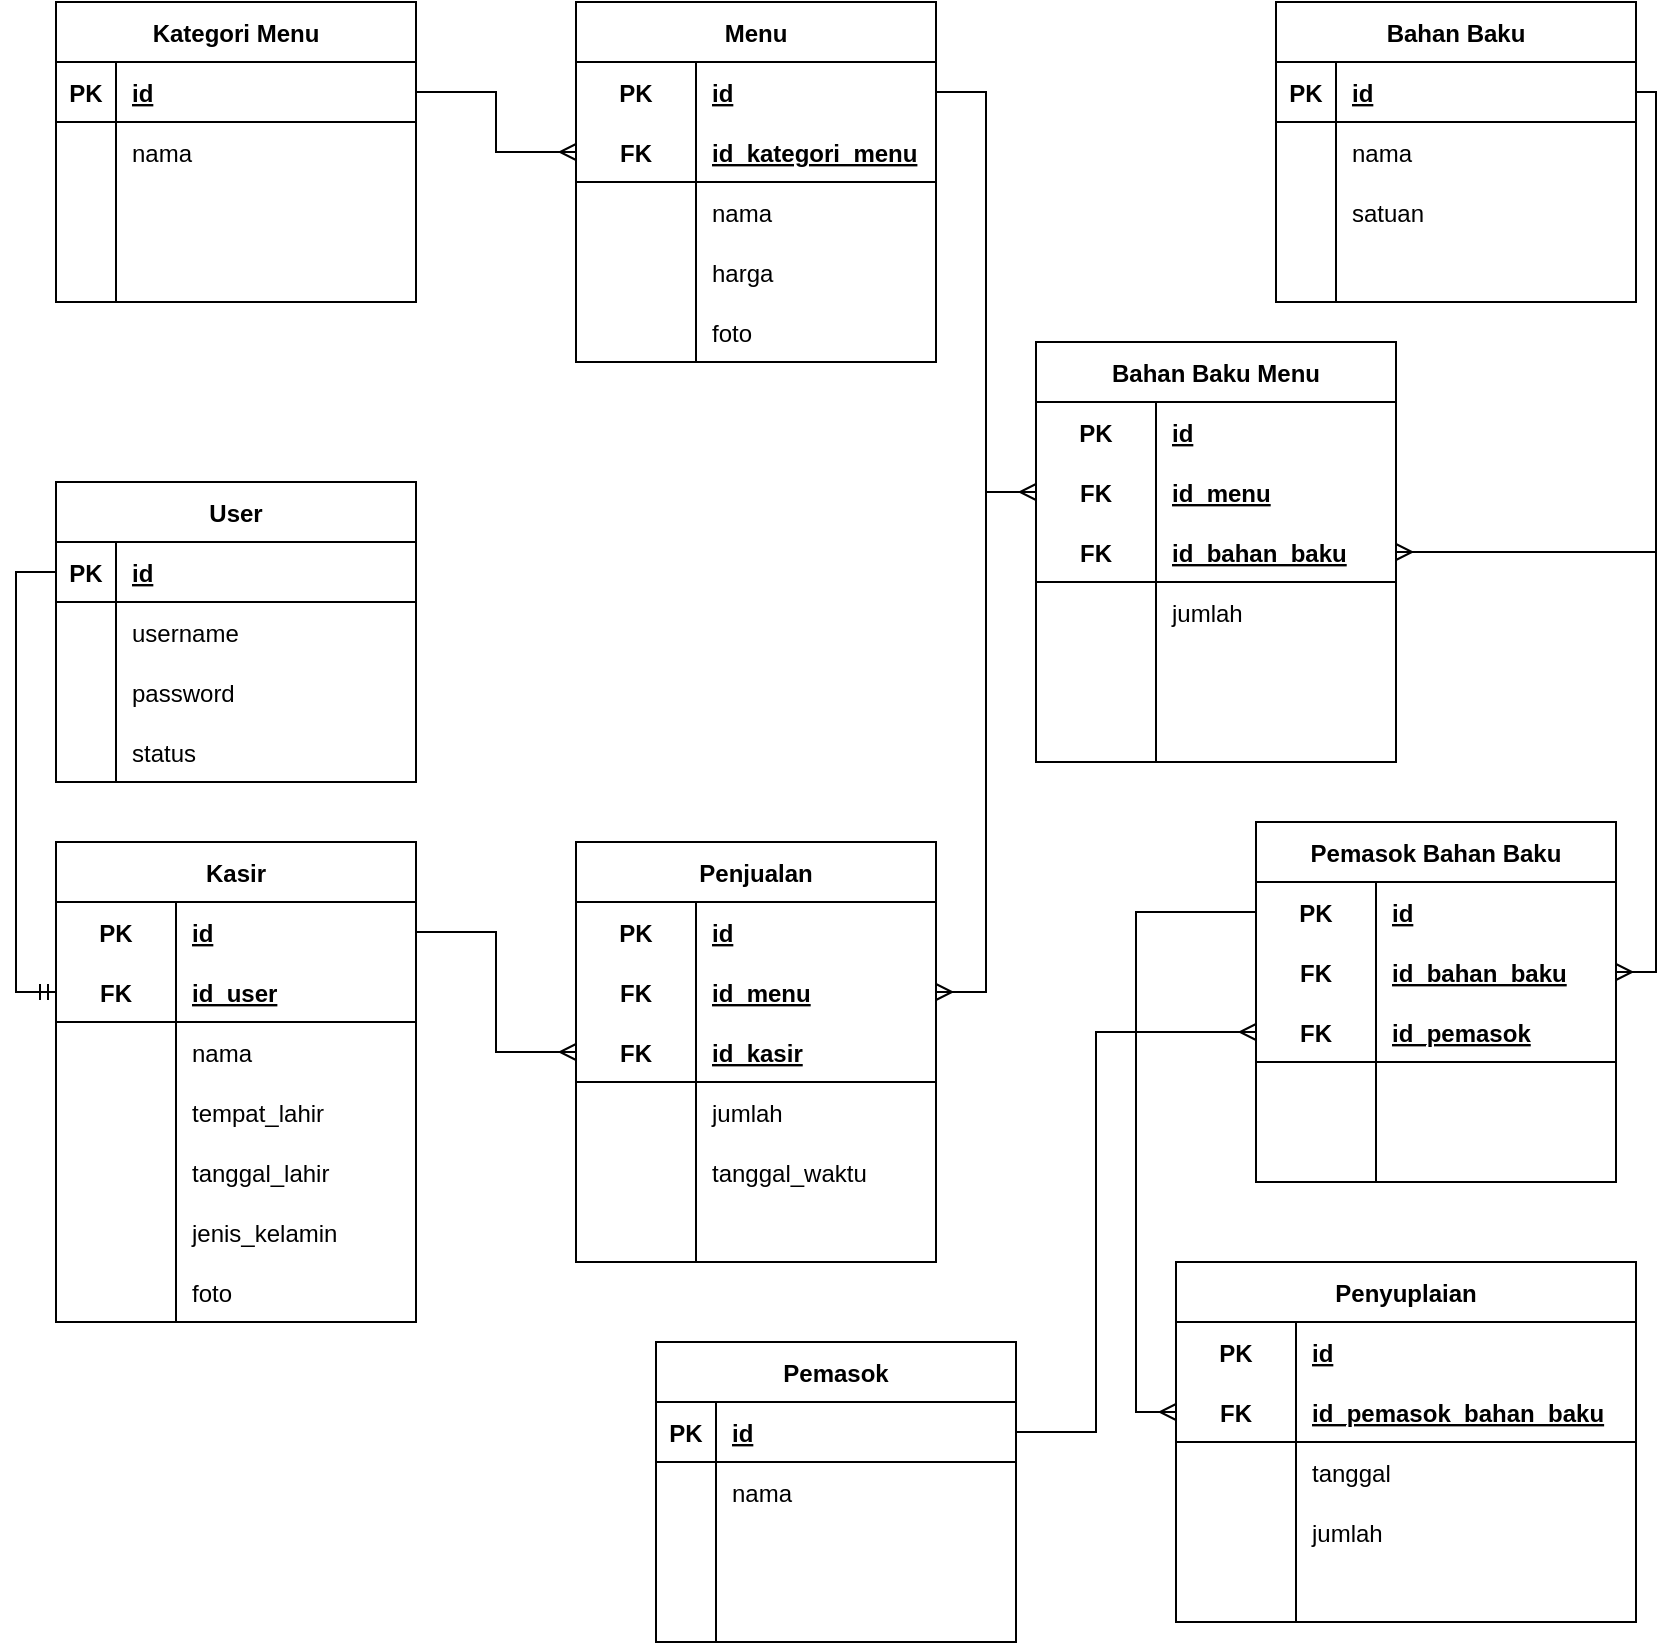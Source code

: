 <mxfile version="20.7.4" type="device"><diagram id="0q0fZneWT6Q4fQn7M2M3" name="Page-1"><mxGraphModel dx="1098" dy="868" grid="1" gridSize="10" guides="1" tooltips="1" connect="1" arrows="1" fold="1" page="1" pageScale="1" pageWidth="850" pageHeight="1100" math="0" shadow="0"><root><mxCell id="0"/><mxCell id="1" parent="0"/><mxCell id="_iYc54NsWWR5FqfAmDgz-1" value="User" style="shape=table;startSize=30;container=1;collapsible=1;childLayout=tableLayout;fixedRows=1;rowLines=0;fontStyle=1;align=center;resizeLast=1;" vertex="1" parent="1"><mxGeometry x="40" y="370" width="180" height="150" as="geometry"/></mxCell><mxCell id="_iYc54NsWWR5FqfAmDgz-2" value="" style="shape=tableRow;horizontal=0;startSize=0;swimlaneHead=0;swimlaneBody=0;fillColor=none;collapsible=0;dropTarget=0;points=[[0,0.5],[1,0.5]];portConstraint=eastwest;top=0;left=0;right=0;bottom=1;" vertex="1" parent="_iYc54NsWWR5FqfAmDgz-1"><mxGeometry y="30" width="180" height="30" as="geometry"/></mxCell><mxCell id="_iYc54NsWWR5FqfAmDgz-3" value="PK" style="shape=partialRectangle;connectable=0;fillColor=none;top=0;left=0;bottom=0;right=0;fontStyle=1;overflow=hidden;" vertex="1" parent="_iYc54NsWWR5FqfAmDgz-2"><mxGeometry width="30" height="30" as="geometry"><mxRectangle width="30" height="30" as="alternateBounds"/></mxGeometry></mxCell><mxCell id="_iYc54NsWWR5FqfAmDgz-4" value="id" style="shape=partialRectangle;connectable=0;fillColor=none;top=0;left=0;bottom=0;right=0;align=left;spacingLeft=6;fontStyle=5;overflow=hidden;" vertex="1" parent="_iYc54NsWWR5FqfAmDgz-2"><mxGeometry x="30" width="150" height="30" as="geometry"><mxRectangle width="150" height="30" as="alternateBounds"/></mxGeometry></mxCell><mxCell id="_iYc54NsWWR5FqfAmDgz-5" value="" style="shape=tableRow;horizontal=0;startSize=0;swimlaneHead=0;swimlaneBody=0;fillColor=none;collapsible=0;dropTarget=0;points=[[0,0.5],[1,0.5]];portConstraint=eastwest;top=0;left=0;right=0;bottom=0;" vertex="1" parent="_iYc54NsWWR5FqfAmDgz-1"><mxGeometry y="60" width="180" height="30" as="geometry"/></mxCell><mxCell id="_iYc54NsWWR5FqfAmDgz-6" value="" style="shape=partialRectangle;connectable=0;fillColor=none;top=0;left=0;bottom=0;right=0;editable=1;overflow=hidden;" vertex="1" parent="_iYc54NsWWR5FqfAmDgz-5"><mxGeometry width="30" height="30" as="geometry"><mxRectangle width="30" height="30" as="alternateBounds"/></mxGeometry></mxCell><mxCell id="_iYc54NsWWR5FqfAmDgz-7" value="username" style="shape=partialRectangle;connectable=0;fillColor=none;top=0;left=0;bottom=0;right=0;align=left;spacingLeft=6;overflow=hidden;" vertex="1" parent="_iYc54NsWWR5FqfAmDgz-5"><mxGeometry x="30" width="150" height="30" as="geometry"><mxRectangle width="150" height="30" as="alternateBounds"/></mxGeometry></mxCell><mxCell id="_iYc54NsWWR5FqfAmDgz-8" value="" style="shape=tableRow;horizontal=0;startSize=0;swimlaneHead=0;swimlaneBody=0;fillColor=none;collapsible=0;dropTarget=0;points=[[0,0.5],[1,0.5]];portConstraint=eastwest;top=0;left=0;right=0;bottom=0;" vertex="1" parent="_iYc54NsWWR5FqfAmDgz-1"><mxGeometry y="90" width="180" height="30" as="geometry"/></mxCell><mxCell id="_iYc54NsWWR5FqfAmDgz-9" value="" style="shape=partialRectangle;connectable=0;fillColor=none;top=0;left=0;bottom=0;right=0;editable=1;overflow=hidden;" vertex="1" parent="_iYc54NsWWR5FqfAmDgz-8"><mxGeometry width="30" height="30" as="geometry"><mxRectangle width="30" height="30" as="alternateBounds"/></mxGeometry></mxCell><mxCell id="_iYc54NsWWR5FqfAmDgz-10" value="password" style="shape=partialRectangle;connectable=0;fillColor=none;top=0;left=0;bottom=0;right=0;align=left;spacingLeft=6;overflow=hidden;" vertex="1" parent="_iYc54NsWWR5FqfAmDgz-8"><mxGeometry x="30" width="150" height="30" as="geometry"><mxRectangle width="150" height="30" as="alternateBounds"/></mxGeometry></mxCell><mxCell id="_iYc54NsWWR5FqfAmDgz-11" value="" style="shape=tableRow;horizontal=0;startSize=0;swimlaneHead=0;swimlaneBody=0;fillColor=none;collapsible=0;dropTarget=0;points=[[0,0.5],[1,0.5]];portConstraint=eastwest;top=0;left=0;right=0;bottom=0;" vertex="1" parent="_iYc54NsWWR5FqfAmDgz-1"><mxGeometry y="120" width="180" height="30" as="geometry"/></mxCell><mxCell id="_iYc54NsWWR5FqfAmDgz-12" value="" style="shape=partialRectangle;connectable=0;fillColor=none;top=0;left=0;bottom=0;right=0;editable=1;overflow=hidden;" vertex="1" parent="_iYc54NsWWR5FqfAmDgz-11"><mxGeometry width="30" height="30" as="geometry"><mxRectangle width="30" height="30" as="alternateBounds"/></mxGeometry></mxCell><mxCell id="_iYc54NsWWR5FqfAmDgz-13" value="status" style="shape=partialRectangle;connectable=0;fillColor=none;top=0;left=0;bottom=0;right=0;align=left;spacingLeft=6;overflow=hidden;" vertex="1" parent="_iYc54NsWWR5FqfAmDgz-11"><mxGeometry x="30" width="150" height="30" as="geometry"><mxRectangle width="150" height="30" as="alternateBounds"/></mxGeometry></mxCell><mxCell id="_iYc54NsWWR5FqfAmDgz-14" value="Kategori Menu" style="shape=table;startSize=30;container=1;collapsible=1;childLayout=tableLayout;fixedRows=1;rowLines=0;fontStyle=1;align=center;resizeLast=1;" vertex="1" parent="1"><mxGeometry x="40" y="130" width="180" height="150" as="geometry"/></mxCell><mxCell id="_iYc54NsWWR5FqfAmDgz-15" value="" style="shape=tableRow;horizontal=0;startSize=0;swimlaneHead=0;swimlaneBody=0;fillColor=none;collapsible=0;dropTarget=0;points=[[0,0.5],[1,0.5]];portConstraint=eastwest;top=0;left=0;right=0;bottom=1;" vertex="1" parent="_iYc54NsWWR5FqfAmDgz-14"><mxGeometry y="30" width="180" height="30" as="geometry"/></mxCell><mxCell id="_iYc54NsWWR5FqfAmDgz-16" value="PK" style="shape=partialRectangle;connectable=0;fillColor=none;top=0;left=0;bottom=0;right=0;fontStyle=1;overflow=hidden;" vertex="1" parent="_iYc54NsWWR5FqfAmDgz-15"><mxGeometry width="30" height="30" as="geometry"><mxRectangle width="30" height="30" as="alternateBounds"/></mxGeometry></mxCell><mxCell id="_iYc54NsWWR5FqfAmDgz-17" value="id" style="shape=partialRectangle;connectable=0;fillColor=none;top=0;left=0;bottom=0;right=0;align=left;spacingLeft=6;fontStyle=5;overflow=hidden;" vertex="1" parent="_iYc54NsWWR5FqfAmDgz-15"><mxGeometry x="30" width="150" height="30" as="geometry"><mxRectangle width="150" height="30" as="alternateBounds"/></mxGeometry></mxCell><mxCell id="_iYc54NsWWR5FqfAmDgz-18" value="" style="shape=tableRow;horizontal=0;startSize=0;swimlaneHead=0;swimlaneBody=0;fillColor=none;collapsible=0;dropTarget=0;points=[[0,0.5],[1,0.5]];portConstraint=eastwest;top=0;left=0;right=0;bottom=0;" vertex="1" parent="_iYc54NsWWR5FqfAmDgz-14"><mxGeometry y="60" width="180" height="30" as="geometry"/></mxCell><mxCell id="_iYc54NsWWR5FqfAmDgz-19" value="" style="shape=partialRectangle;connectable=0;fillColor=none;top=0;left=0;bottom=0;right=0;editable=1;overflow=hidden;" vertex="1" parent="_iYc54NsWWR5FqfAmDgz-18"><mxGeometry width="30" height="30" as="geometry"><mxRectangle width="30" height="30" as="alternateBounds"/></mxGeometry></mxCell><mxCell id="_iYc54NsWWR5FqfAmDgz-20" value="nama" style="shape=partialRectangle;connectable=0;fillColor=none;top=0;left=0;bottom=0;right=0;align=left;spacingLeft=6;overflow=hidden;" vertex="1" parent="_iYc54NsWWR5FqfAmDgz-18"><mxGeometry x="30" width="150" height="30" as="geometry"><mxRectangle width="150" height="30" as="alternateBounds"/></mxGeometry></mxCell><mxCell id="_iYc54NsWWR5FqfAmDgz-21" value="" style="shape=tableRow;horizontal=0;startSize=0;swimlaneHead=0;swimlaneBody=0;fillColor=none;collapsible=0;dropTarget=0;points=[[0,0.5],[1,0.5]];portConstraint=eastwest;top=0;left=0;right=0;bottom=0;" vertex="1" parent="_iYc54NsWWR5FqfAmDgz-14"><mxGeometry y="90" width="180" height="30" as="geometry"/></mxCell><mxCell id="_iYc54NsWWR5FqfAmDgz-22" value="" style="shape=partialRectangle;connectable=0;fillColor=none;top=0;left=0;bottom=0;right=0;editable=1;overflow=hidden;" vertex="1" parent="_iYc54NsWWR5FqfAmDgz-21"><mxGeometry width="30" height="30" as="geometry"><mxRectangle width="30" height="30" as="alternateBounds"/></mxGeometry></mxCell><mxCell id="_iYc54NsWWR5FqfAmDgz-23" value="" style="shape=partialRectangle;connectable=0;fillColor=none;top=0;left=0;bottom=0;right=0;align=left;spacingLeft=6;overflow=hidden;" vertex="1" parent="_iYc54NsWWR5FqfAmDgz-21"><mxGeometry x="30" width="150" height="30" as="geometry"><mxRectangle width="150" height="30" as="alternateBounds"/></mxGeometry></mxCell><mxCell id="_iYc54NsWWR5FqfAmDgz-24" value="" style="shape=tableRow;horizontal=0;startSize=0;swimlaneHead=0;swimlaneBody=0;fillColor=none;collapsible=0;dropTarget=0;points=[[0,0.5],[1,0.5]];portConstraint=eastwest;top=0;left=0;right=0;bottom=0;" vertex="1" parent="_iYc54NsWWR5FqfAmDgz-14"><mxGeometry y="120" width="180" height="30" as="geometry"/></mxCell><mxCell id="_iYc54NsWWR5FqfAmDgz-25" value="" style="shape=partialRectangle;connectable=0;fillColor=none;top=0;left=0;bottom=0;right=0;editable=1;overflow=hidden;" vertex="1" parent="_iYc54NsWWR5FqfAmDgz-24"><mxGeometry width="30" height="30" as="geometry"><mxRectangle width="30" height="30" as="alternateBounds"/></mxGeometry></mxCell><mxCell id="_iYc54NsWWR5FqfAmDgz-26" value="" style="shape=partialRectangle;connectable=0;fillColor=none;top=0;left=0;bottom=0;right=0;align=left;spacingLeft=6;overflow=hidden;" vertex="1" parent="_iYc54NsWWR5FqfAmDgz-24"><mxGeometry x="30" width="150" height="30" as="geometry"><mxRectangle width="150" height="30" as="alternateBounds"/></mxGeometry></mxCell><mxCell id="_iYc54NsWWR5FqfAmDgz-27" value="Menu" style="shape=table;startSize=30;container=1;collapsible=1;childLayout=tableLayout;fixedRows=1;rowLines=0;fontStyle=1;align=center;resizeLast=1;" vertex="1" parent="1"><mxGeometry x="300" y="130" width="180" height="180" as="geometry"/></mxCell><mxCell id="_iYc54NsWWR5FqfAmDgz-28" value="" style="shape=tableRow;horizontal=0;startSize=0;swimlaneHead=0;swimlaneBody=0;fillColor=none;collapsible=0;dropTarget=0;points=[[0,0.5],[1,0.5]];portConstraint=eastwest;top=0;left=0;right=0;bottom=0;" vertex="1" parent="_iYc54NsWWR5FqfAmDgz-27"><mxGeometry y="30" width="180" height="30" as="geometry"/></mxCell><mxCell id="_iYc54NsWWR5FqfAmDgz-29" value="PK" style="shape=partialRectangle;connectable=0;fillColor=none;top=0;left=0;bottom=0;right=0;fontStyle=1;overflow=hidden;" vertex="1" parent="_iYc54NsWWR5FqfAmDgz-28"><mxGeometry width="60" height="30" as="geometry"><mxRectangle width="60" height="30" as="alternateBounds"/></mxGeometry></mxCell><mxCell id="_iYc54NsWWR5FqfAmDgz-30" value="id" style="shape=partialRectangle;connectable=0;fillColor=none;top=0;left=0;bottom=0;right=0;align=left;spacingLeft=6;fontStyle=5;overflow=hidden;" vertex="1" parent="_iYc54NsWWR5FqfAmDgz-28"><mxGeometry x="60" width="120" height="30" as="geometry"><mxRectangle width="120" height="30" as="alternateBounds"/></mxGeometry></mxCell><mxCell id="_iYc54NsWWR5FqfAmDgz-31" value="" style="shape=tableRow;horizontal=0;startSize=0;swimlaneHead=0;swimlaneBody=0;fillColor=none;collapsible=0;dropTarget=0;points=[[0,0.5],[1,0.5]];portConstraint=eastwest;top=0;left=0;right=0;bottom=1;" vertex="1" parent="_iYc54NsWWR5FqfAmDgz-27"><mxGeometry y="60" width="180" height="30" as="geometry"/></mxCell><mxCell id="_iYc54NsWWR5FqfAmDgz-32" value="FK" style="shape=partialRectangle;connectable=0;fillColor=none;top=0;left=0;bottom=0;right=0;fontStyle=1;overflow=hidden;" vertex="1" parent="_iYc54NsWWR5FqfAmDgz-31"><mxGeometry width="60" height="30" as="geometry"><mxRectangle width="60" height="30" as="alternateBounds"/></mxGeometry></mxCell><mxCell id="_iYc54NsWWR5FqfAmDgz-33" value="id_kategori_menu" style="shape=partialRectangle;connectable=0;fillColor=none;top=0;left=0;bottom=0;right=0;align=left;spacingLeft=6;fontStyle=5;overflow=hidden;" vertex="1" parent="_iYc54NsWWR5FqfAmDgz-31"><mxGeometry x="60" width="120" height="30" as="geometry"><mxRectangle width="120" height="30" as="alternateBounds"/></mxGeometry></mxCell><mxCell id="_iYc54NsWWR5FqfAmDgz-34" value="" style="shape=tableRow;horizontal=0;startSize=0;swimlaneHead=0;swimlaneBody=0;fillColor=none;collapsible=0;dropTarget=0;points=[[0,0.5],[1,0.5]];portConstraint=eastwest;top=0;left=0;right=0;bottom=0;" vertex="1" parent="_iYc54NsWWR5FqfAmDgz-27"><mxGeometry y="90" width="180" height="30" as="geometry"/></mxCell><mxCell id="_iYc54NsWWR5FqfAmDgz-35" value="" style="shape=partialRectangle;connectable=0;fillColor=none;top=0;left=0;bottom=0;right=0;editable=1;overflow=hidden;" vertex="1" parent="_iYc54NsWWR5FqfAmDgz-34"><mxGeometry width="60" height="30" as="geometry"><mxRectangle width="60" height="30" as="alternateBounds"/></mxGeometry></mxCell><mxCell id="_iYc54NsWWR5FqfAmDgz-36" value="nama" style="shape=partialRectangle;connectable=0;fillColor=none;top=0;left=0;bottom=0;right=0;align=left;spacingLeft=6;overflow=hidden;" vertex="1" parent="_iYc54NsWWR5FqfAmDgz-34"><mxGeometry x="60" width="120" height="30" as="geometry"><mxRectangle width="120" height="30" as="alternateBounds"/></mxGeometry></mxCell><mxCell id="_iYc54NsWWR5FqfAmDgz-78" value="" style="shape=tableRow;horizontal=0;startSize=0;swimlaneHead=0;swimlaneBody=0;fillColor=none;collapsible=0;dropTarget=0;points=[[0,0.5],[1,0.5]];portConstraint=eastwest;top=0;left=0;right=0;bottom=0;" vertex="1" parent="_iYc54NsWWR5FqfAmDgz-27"><mxGeometry y="120" width="180" height="30" as="geometry"/></mxCell><mxCell id="_iYc54NsWWR5FqfAmDgz-79" value="" style="shape=partialRectangle;connectable=0;fillColor=none;top=0;left=0;bottom=0;right=0;editable=1;overflow=hidden;" vertex="1" parent="_iYc54NsWWR5FqfAmDgz-78"><mxGeometry width="60" height="30" as="geometry"><mxRectangle width="60" height="30" as="alternateBounds"/></mxGeometry></mxCell><mxCell id="_iYc54NsWWR5FqfAmDgz-80" value="harga" style="shape=partialRectangle;connectable=0;fillColor=none;top=0;left=0;bottom=0;right=0;align=left;spacingLeft=6;overflow=hidden;" vertex="1" parent="_iYc54NsWWR5FqfAmDgz-78"><mxGeometry x="60" width="120" height="30" as="geometry"><mxRectangle width="120" height="30" as="alternateBounds"/></mxGeometry></mxCell><mxCell id="_iYc54NsWWR5FqfAmDgz-37" value="" style="shape=tableRow;horizontal=0;startSize=0;swimlaneHead=0;swimlaneBody=0;fillColor=none;collapsible=0;dropTarget=0;points=[[0,0.5],[1,0.5]];portConstraint=eastwest;top=0;left=0;right=0;bottom=0;" vertex="1" parent="_iYc54NsWWR5FqfAmDgz-27"><mxGeometry y="150" width="180" height="30" as="geometry"/></mxCell><mxCell id="_iYc54NsWWR5FqfAmDgz-38" value="" style="shape=partialRectangle;connectable=0;fillColor=none;top=0;left=0;bottom=0;right=0;editable=1;overflow=hidden;" vertex="1" parent="_iYc54NsWWR5FqfAmDgz-37"><mxGeometry width="60" height="30" as="geometry"><mxRectangle width="60" height="30" as="alternateBounds"/></mxGeometry></mxCell><mxCell id="_iYc54NsWWR5FqfAmDgz-39" value="foto" style="shape=partialRectangle;connectable=0;fillColor=none;top=0;left=0;bottom=0;right=0;align=left;spacingLeft=6;overflow=hidden;" vertex="1" parent="_iYc54NsWWR5FqfAmDgz-37"><mxGeometry x="60" width="120" height="30" as="geometry"><mxRectangle width="120" height="30" as="alternateBounds"/></mxGeometry></mxCell><mxCell id="_iYc54NsWWR5FqfAmDgz-40" value="Kasir" style="shape=table;startSize=30;container=1;collapsible=1;childLayout=tableLayout;fixedRows=1;rowLines=0;fontStyle=1;align=center;resizeLast=1;" vertex="1" parent="1"><mxGeometry x="40" y="550" width="180" height="240" as="geometry"/></mxCell><mxCell id="_iYc54NsWWR5FqfAmDgz-41" value="" style="shape=tableRow;horizontal=0;startSize=0;swimlaneHead=0;swimlaneBody=0;fillColor=none;collapsible=0;dropTarget=0;points=[[0,0.5],[1,0.5]];portConstraint=eastwest;top=0;left=0;right=0;bottom=0;" vertex="1" parent="_iYc54NsWWR5FqfAmDgz-40"><mxGeometry y="30" width="180" height="30" as="geometry"/></mxCell><mxCell id="_iYc54NsWWR5FqfAmDgz-42" value="PK" style="shape=partialRectangle;connectable=0;fillColor=none;top=0;left=0;bottom=0;right=0;fontStyle=1;overflow=hidden;" vertex="1" parent="_iYc54NsWWR5FqfAmDgz-41"><mxGeometry width="60" height="30" as="geometry"><mxRectangle width="60" height="30" as="alternateBounds"/></mxGeometry></mxCell><mxCell id="_iYc54NsWWR5FqfAmDgz-43" value="id" style="shape=partialRectangle;connectable=0;fillColor=none;top=0;left=0;bottom=0;right=0;align=left;spacingLeft=6;fontStyle=5;overflow=hidden;" vertex="1" parent="_iYc54NsWWR5FqfAmDgz-41"><mxGeometry x="60" width="120" height="30" as="geometry"><mxRectangle width="120" height="30" as="alternateBounds"/></mxGeometry></mxCell><mxCell id="_iYc54NsWWR5FqfAmDgz-44" value="" style="shape=tableRow;horizontal=0;startSize=0;swimlaneHead=0;swimlaneBody=0;fillColor=none;collapsible=0;dropTarget=0;points=[[0,0.5],[1,0.5]];portConstraint=eastwest;top=0;left=0;right=0;bottom=1;" vertex="1" parent="_iYc54NsWWR5FqfAmDgz-40"><mxGeometry y="60" width="180" height="30" as="geometry"/></mxCell><mxCell id="_iYc54NsWWR5FqfAmDgz-45" value="FK" style="shape=partialRectangle;connectable=0;fillColor=none;top=0;left=0;bottom=0;right=0;fontStyle=1;overflow=hidden;" vertex="1" parent="_iYc54NsWWR5FqfAmDgz-44"><mxGeometry width="60" height="30" as="geometry"><mxRectangle width="60" height="30" as="alternateBounds"/></mxGeometry></mxCell><mxCell id="_iYc54NsWWR5FqfAmDgz-46" value="id_user" style="shape=partialRectangle;connectable=0;fillColor=none;top=0;left=0;bottom=0;right=0;align=left;spacingLeft=6;fontStyle=5;overflow=hidden;" vertex="1" parent="_iYc54NsWWR5FqfAmDgz-44"><mxGeometry x="60" width="120" height="30" as="geometry"><mxRectangle width="120" height="30" as="alternateBounds"/></mxGeometry></mxCell><mxCell id="_iYc54NsWWR5FqfAmDgz-47" value="" style="shape=tableRow;horizontal=0;startSize=0;swimlaneHead=0;swimlaneBody=0;fillColor=none;collapsible=0;dropTarget=0;points=[[0,0.5],[1,0.5]];portConstraint=eastwest;top=0;left=0;right=0;bottom=0;" vertex="1" parent="_iYc54NsWWR5FqfAmDgz-40"><mxGeometry y="90" width="180" height="30" as="geometry"/></mxCell><mxCell id="_iYc54NsWWR5FqfAmDgz-48" value="" style="shape=partialRectangle;connectable=0;fillColor=none;top=0;left=0;bottom=0;right=0;editable=1;overflow=hidden;" vertex="1" parent="_iYc54NsWWR5FqfAmDgz-47"><mxGeometry width="60" height="30" as="geometry"><mxRectangle width="60" height="30" as="alternateBounds"/></mxGeometry></mxCell><mxCell id="_iYc54NsWWR5FqfAmDgz-49" value="nama" style="shape=partialRectangle;connectable=0;fillColor=none;top=0;left=0;bottom=0;right=0;align=left;spacingLeft=6;overflow=hidden;" vertex="1" parent="_iYc54NsWWR5FqfAmDgz-47"><mxGeometry x="60" width="120" height="30" as="geometry"><mxRectangle width="120" height="30" as="alternateBounds"/></mxGeometry></mxCell><mxCell id="_iYc54NsWWR5FqfAmDgz-50" value="" style="shape=tableRow;horizontal=0;startSize=0;swimlaneHead=0;swimlaneBody=0;fillColor=none;collapsible=0;dropTarget=0;points=[[0,0.5],[1,0.5]];portConstraint=eastwest;top=0;left=0;right=0;bottom=0;" vertex="1" parent="_iYc54NsWWR5FqfAmDgz-40"><mxGeometry y="120" width="180" height="30" as="geometry"/></mxCell><mxCell id="_iYc54NsWWR5FqfAmDgz-51" value="" style="shape=partialRectangle;connectable=0;fillColor=none;top=0;left=0;bottom=0;right=0;editable=1;overflow=hidden;" vertex="1" parent="_iYc54NsWWR5FqfAmDgz-50"><mxGeometry width="60" height="30" as="geometry"><mxRectangle width="60" height="30" as="alternateBounds"/></mxGeometry></mxCell><mxCell id="_iYc54NsWWR5FqfAmDgz-52" value="tempat_lahir" style="shape=partialRectangle;connectable=0;fillColor=none;top=0;left=0;bottom=0;right=0;align=left;spacingLeft=6;overflow=hidden;" vertex="1" parent="_iYc54NsWWR5FqfAmDgz-50"><mxGeometry x="60" width="120" height="30" as="geometry"><mxRectangle width="120" height="30" as="alternateBounds"/></mxGeometry></mxCell><mxCell id="_iYc54NsWWR5FqfAmDgz-53" value="" style="shape=tableRow;horizontal=0;startSize=0;swimlaneHead=0;swimlaneBody=0;fillColor=none;collapsible=0;dropTarget=0;points=[[0,0.5],[1,0.5]];portConstraint=eastwest;top=0;left=0;right=0;bottom=0;" vertex="1" parent="_iYc54NsWWR5FqfAmDgz-40"><mxGeometry y="150" width="180" height="30" as="geometry"/></mxCell><mxCell id="_iYc54NsWWR5FqfAmDgz-54" value="" style="shape=partialRectangle;connectable=0;fillColor=none;top=0;left=0;bottom=0;right=0;editable=1;overflow=hidden;" vertex="1" parent="_iYc54NsWWR5FqfAmDgz-53"><mxGeometry width="60" height="30" as="geometry"><mxRectangle width="60" height="30" as="alternateBounds"/></mxGeometry></mxCell><mxCell id="_iYc54NsWWR5FqfAmDgz-55" value="tanggal_lahir" style="shape=partialRectangle;connectable=0;fillColor=none;top=0;left=0;bottom=0;right=0;align=left;spacingLeft=6;overflow=hidden;" vertex="1" parent="_iYc54NsWWR5FqfAmDgz-53"><mxGeometry x="60" width="120" height="30" as="geometry"><mxRectangle width="120" height="30" as="alternateBounds"/></mxGeometry></mxCell><mxCell id="_iYc54NsWWR5FqfAmDgz-56" value="" style="shape=tableRow;horizontal=0;startSize=0;swimlaneHead=0;swimlaneBody=0;fillColor=none;collapsible=0;dropTarget=0;points=[[0,0.5],[1,0.5]];portConstraint=eastwest;top=0;left=0;right=0;bottom=0;" vertex="1" parent="_iYc54NsWWR5FqfAmDgz-40"><mxGeometry y="180" width="180" height="30" as="geometry"/></mxCell><mxCell id="_iYc54NsWWR5FqfAmDgz-57" value="" style="shape=partialRectangle;connectable=0;fillColor=none;top=0;left=0;bottom=0;right=0;editable=1;overflow=hidden;" vertex="1" parent="_iYc54NsWWR5FqfAmDgz-56"><mxGeometry width="60" height="30" as="geometry"><mxRectangle width="60" height="30" as="alternateBounds"/></mxGeometry></mxCell><mxCell id="_iYc54NsWWR5FqfAmDgz-58" value="jenis_kelamin" style="shape=partialRectangle;connectable=0;fillColor=none;top=0;left=0;bottom=0;right=0;align=left;spacingLeft=6;overflow=hidden;" vertex="1" parent="_iYc54NsWWR5FqfAmDgz-56"><mxGeometry x="60" width="120" height="30" as="geometry"><mxRectangle width="120" height="30" as="alternateBounds"/></mxGeometry></mxCell><mxCell id="_iYc54NsWWR5FqfAmDgz-59" value="" style="shape=tableRow;horizontal=0;startSize=0;swimlaneHead=0;swimlaneBody=0;fillColor=none;collapsible=0;dropTarget=0;points=[[0,0.5],[1,0.5]];portConstraint=eastwest;top=0;left=0;right=0;bottom=0;" vertex="1" parent="_iYc54NsWWR5FqfAmDgz-40"><mxGeometry y="210" width="180" height="30" as="geometry"/></mxCell><mxCell id="_iYc54NsWWR5FqfAmDgz-60" value="" style="shape=partialRectangle;connectable=0;fillColor=none;top=0;left=0;bottom=0;right=0;editable=1;overflow=hidden;" vertex="1" parent="_iYc54NsWWR5FqfAmDgz-59"><mxGeometry width="60" height="30" as="geometry"><mxRectangle width="60" height="30" as="alternateBounds"/></mxGeometry></mxCell><mxCell id="_iYc54NsWWR5FqfAmDgz-61" value="foto" style="shape=partialRectangle;connectable=0;fillColor=none;top=0;left=0;bottom=0;right=0;align=left;spacingLeft=6;overflow=hidden;" vertex="1" parent="_iYc54NsWWR5FqfAmDgz-59"><mxGeometry x="60" width="120" height="30" as="geometry"><mxRectangle width="120" height="30" as="alternateBounds"/></mxGeometry></mxCell><mxCell id="_iYc54NsWWR5FqfAmDgz-81" value="Penjualan" style="shape=table;startSize=30;container=1;collapsible=1;childLayout=tableLayout;fixedRows=1;rowLines=0;fontStyle=1;align=center;resizeLast=1;" vertex="1" parent="1"><mxGeometry x="300" y="550" width="180" height="210" as="geometry"/></mxCell><mxCell id="_iYc54NsWWR5FqfAmDgz-82" value="" style="shape=tableRow;horizontal=0;startSize=0;swimlaneHead=0;swimlaneBody=0;fillColor=none;collapsible=0;dropTarget=0;points=[[0,0.5],[1,0.5]];portConstraint=eastwest;top=0;left=0;right=0;bottom=0;" vertex="1" parent="_iYc54NsWWR5FqfAmDgz-81"><mxGeometry y="30" width="180" height="30" as="geometry"/></mxCell><mxCell id="_iYc54NsWWR5FqfAmDgz-83" value="PK" style="shape=partialRectangle;connectable=0;fillColor=none;top=0;left=0;bottom=0;right=0;fontStyle=1;overflow=hidden;" vertex="1" parent="_iYc54NsWWR5FqfAmDgz-82"><mxGeometry width="60" height="30" as="geometry"><mxRectangle width="60" height="30" as="alternateBounds"/></mxGeometry></mxCell><mxCell id="_iYc54NsWWR5FqfAmDgz-84" value="id" style="shape=partialRectangle;connectable=0;fillColor=none;top=0;left=0;bottom=0;right=0;align=left;spacingLeft=6;fontStyle=5;overflow=hidden;" vertex="1" parent="_iYc54NsWWR5FqfAmDgz-82"><mxGeometry x="60" width="120" height="30" as="geometry"><mxRectangle width="120" height="30" as="alternateBounds"/></mxGeometry></mxCell><mxCell id="_iYc54NsWWR5FqfAmDgz-239" value="" style="shape=tableRow;horizontal=0;startSize=0;swimlaneHead=0;swimlaneBody=0;fillColor=none;collapsible=0;dropTarget=0;points=[[0,0.5],[1,0.5]];portConstraint=eastwest;top=0;left=0;right=0;bottom=0;" vertex="1" parent="_iYc54NsWWR5FqfAmDgz-81"><mxGeometry y="60" width="180" height="30" as="geometry"/></mxCell><mxCell id="_iYc54NsWWR5FqfAmDgz-240" value="FK" style="shape=partialRectangle;connectable=0;fillColor=none;top=0;left=0;bottom=0;right=0;fontStyle=1;overflow=hidden;" vertex="1" parent="_iYc54NsWWR5FqfAmDgz-239"><mxGeometry width="60" height="30" as="geometry"><mxRectangle width="60" height="30" as="alternateBounds"/></mxGeometry></mxCell><mxCell id="_iYc54NsWWR5FqfAmDgz-241" value="id_menu" style="shape=partialRectangle;connectable=0;fillColor=none;top=0;left=0;bottom=0;right=0;align=left;spacingLeft=6;fontStyle=5;overflow=hidden;" vertex="1" parent="_iYc54NsWWR5FqfAmDgz-239"><mxGeometry x="60" width="120" height="30" as="geometry"><mxRectangle width="120" height="30" as="alternateBounds"/></mxGeometry></mxCell><mxCell id="_iYc54NsWWR5FqfAmDgz-85" value="" style="shape=tableRow;horizontal=0;startSize=0;swimlaneHead=0;swimlaneBody=0;fillColor=none;collapsible=0;dropTarget=0;points=[[0,0.5],[1,0.5]];portConstraint=eastwest;top=0;left=0;right=0;bottom=1;" vertex="1" parent="_iYc54NsWWR5FqfAmDgz-81"><mxGeometry y="90" width="180" height="30" as="geometry"/></mxCell><mxCell id="_iYc54NsWWR5FqfAmDgz-86" value="FK" style="shape=partialRectangle;connectable=0;fillColor=none;top=0;left=0;bottom=0;right=0;fontStyle=1;overflow=hidden;" vertex="1" parent="_iYc54NsWWR5FqfAmDgz-85"><mxGeometry width="60" height="30" as="geometry"><mxRectangle width="60" height="30" as="alternateBounds"/></mxGeometry></mxCell><mxCell id="_iYc54NsWWR5FqfAmDgz-87" value="id_kasir" style="shape=partialRectangle;connectable=0;fillColor=none;top=0;left=0;bottom=0;right=0;align=left;spacingLeft=6;fontStyle=5;overflow=hidden;" vertex="1" parent="_iYc54NsWWR5FqfAmDgz-85"><mxGeometry x="60" width="120" height="30" as="geometry"><mxRectangle width="120" height="30" as="alternateBounds"/></mxGeometry></mxCell><mxCell id="_iYc54NsWWR5FqfAmDgz-88" value="" style="shape=tableRow;horizontal=0;startSize=0;swimlaneHead=0;swimlaneBody=0;fillColor=none;collapsible=0;dropTarget=0;points=[[0,0.5],[1,0.5]];portConstraint=eastwest;top=0;left=0;right=0;bottom=0;" vertex="1" parent="_iYc54NsWWR5FqfAmDgz-81"><mxGeometry y="120" width="180" height="30" as="geometry"/></mxCell><mxCell id="_iYc54NsWWR5FqfAmDgz-89" value="" style="shape=partialRectangle;connectable=0;fillColor=none;top=0;left=0;bottom=0;right=0;editable=1;overflow=hidden;" vertex="1" parent="_iYc54NsWWR5FqfAmDgz-88"><mxGeometry width="60" height="30" as="geometry"><mxRectangle width="60" height="30" as="alternateBounds"/></mxGeometry></mxCell><mxCell id="_iYc54NsWWR5FqfAmDgz-90" value="jumlah" style="shape=partialRectangle;connectable=0;fillColor=none;top=0;left=0;bottom=0;right=0;align=left;spacingLeft=6;overflow=hidden;" vertex="1" parent="_iYc54NsWWR5FqfAmDgz-88"><mxGeometry x="60" width="120" height="30" as="geometry"><mxRectangle width="120" height="30" as="alternateBounds"/></mxGeometry></mxCell><mxCell id="_iYc54NsWWR5FqfAmDgz-91" value="" style="shape=tableRow;horizontal=0;startSize=0;swimlaneHead=0;swimlaneBody=0;fillColor=none;collapsible=0;dropTarget=0;points=[[0,0.5],[1,0.5]];portConstraint=eastwest;top=0;left=0;right=0;bottom=0;" vertex="1" parent="_iYc54NsWWR5FqfAmDgz-81"><mxGeometry y="150" width="180" height="30" as="geometry"/></mxCell><mxCell id="_iYc54NsWWR5FqfAmDgz-92" value="" style="shape=partialRectangle;connectable=0;fillColor=none;top=0;left=0;bottom=0;right=0;editable=1;overflow=hidden;" vertex="1" parent="_iYc54NsWWR5FqfAmDgz-91"><mxGeometry width="60" height="30" as="geometry"><mxRectangle width="60" height="30" as="alternateBounds"/></mxGeometry></mxCell><mxCell id="_iYc54NsWWR5FqfAmDgz-93" value="tanggal_waktu" style="shape=partialRectangle;connectable=0;fillColor=none;top=0;left=0;bottom=0;right=0;align=left;spacingLeft=6;overflow=hidden;" vertex="1" parent="_iYc54NsWWR5FqfAmDgz-91"><mxGeometry x="60" width="120" height="30" as="geometry"><mxRectangle width="120" height="30" as="alternateBounds"/></mxGeometry></mxCell><mxCell id="_iYc54NsWWR5FqfAmDgz-94" value="" style="shape=tableRow;horizontal=0;startSize=0;swimlaneHead=0;swimlaneBody=0;fillColor=none;collapsible=0;dropTarget=0;points=[[0,0.5],[1,0.5]];portConstraint=eastwest;top=0;left=0;right=0;bottom=0;" vertex="1" parent="_iYc54NsWWR5FqfAmDgz-81"><mxGeometry y="180" width="180" height="30" as="geometry"/></mxCell><mxCell id="_iYc54NsWWR5FqfAmDgz-95" value="" style="shape=partialRectangle;connectable=0;fillColor=none;top=0;left=0;bottom=0;right=0;editable=1;overflow=hidden;" vertex="1" parent="_iYc54NsWWR5FqfAmDgz-94"><mxGeometry width="60" height="30" as="geometry"><mxRectangle width="60" height="30" as="alternateBounds"/></mxGeometry></mxCell><mxCell id="_iYc54NsWWR5FqfAmDgz-96" value="" style="shape=partialRectangle;connectable=0;fillColor=none;top=0;left=0;bottom=0;right=0;align=left;spacingLeft=6;overflow=hidden;" vertex="1" parent="_iYc54NsWWR5FqfAmDgz-94"><mxGeometry x="60" width="120" height="30" as="geometry"><mxRectangle width="120" height="30" as="alternateBounds"/></mxGeometry></mxCell><mxCell id="_iYc54NsWWR5FqfAmDgz-142" value="Penyuplaian" style="shape=table;startSize=30;container=1;collapsible=1;childLayout=tableLayout;fixedRows=1;rowLines=0;fontStyle=1;align=center;resizeLast=1;" vertex="1" parent="1"><mxGeometry x="600" y="760" width="230" height="180" as="geometry"/></mxCell><mxCell id="_iYc54NsWWR5FqfAmDgz-143" value="" style="shape=tableRow;horizontal=0;startSize=0;swimlaneHead=0;swimlaneBody=0;fillColor=none;collapsible=0;dropTarget=0;points=[[0,0.5],[1,0.5]];portConstraint=eastwest;top=0;left=0;right=0;bottom=0;" vertex="1" parent="_iYc54NsWWR5FqfAmDgz-142"><mxGeometry y="30" width="230" height="30" as="geometry"/></mxCell><mxCell id="_iYc54NsWWR5FqfAmDgz-144" value="PK" style="shape=partialRectangle;connectable=0;fillColor=none;top=0;left=0;bottom=0;right=0;fontStyle=1;overflow=hidden;" vertex="1" parent="_iYc54NsWWR5FqfAmDgz-143"><mxGeometry width="60" height="30" as="geometry"><mxRectangle width="60" height="30" as="alternateBounds"/></mxGeometry></mxCell><mxCell id="_iYc54NsWWR5FqfAmDgz-145" value="id" style="shape=partialRectangle;connectable=0;fillColor=none;top=0;left=0;bottom=0;right=0;align=left;spacingLeft=6;fontStyle=5;overflow=hidden;" vertex="1" parent="_iYc54NsWWR5FqfAmDgz-143"><mxGeometry x="60" width="170" height="30" as="geometry"><mxRectangle width="170" height="30" as="alternateBounds"/></mxGeometry></mxCell><mxCell id="_iYc54NsWWR5FqfAmDgz-146" value="" style="shape=tableRow;horizontal=0;startSize=0;swimlaneHead=0;swimlaneBody=0;fillColor=none;collapsible=0;dropTarget=0;points=[[0,0.5],[1,0.5]];portConstraint=eastwest;top=0;left=0;right=0;bottom=1;" vertex="1" parent="_iYc54NsWWR5FqfAmDgz-142"><mxGeometry y="60" width="230" height="30" as="geometry"/></mxCell><mxCell id="_iYc54NsWWR5FqfAmDgz-147" value="FK" style="shape=partialRectangle;connectable=0;fillColor=none;top=0;left=0;bottom=0;right=0;fontStyle=1;overflow=hidden;" vertex="1" parent="_iYc54NsWWR5FqfAmDgz-146"><mxGeometry width="60" height="30" as="geometry"><mxRectangle width="60" height="30" as="alternateBounds"/></mxGeometry></mxCell><mxCell id="_iYc54NsWWR5FqfAmDgz-148" value="id_pemasok_bahan_baku" style="shape=partialRectangle;connectable=0;fillColor=none;top=0;left=0;bottom=0;right=0;align=left;spacingLeft=6;fontStyle=5;overflow=hidden;" vertex="1" parent="_iYc54NsWWR5FqfAmDgz-146"><mxGeometry x="60" width="170" height="30" as="geometry"><mxRectangle width="170" height="30" as="alternateBounds"/></mxGeometry></mxCell><mxCell id="_iYc54NsWWR5FqfAmDgz-149" value="" style="shape=tableRow;horizontal=0;startSize=0;swimlaneHead=0;swimlaneBody=0;fillColor=none;collapsible=0;dropTarget=0;points=[[0,0.5],[1,0.5]];portConstraint=eastwest;top=0;left=0;right=0;bottom=0;" vertex="1" parent="_iYc54NsWWR5FqfAmDgz-142"><mxGeometry y="90" width="230" height="30" as="geometry"/></mxCell><mxCell id="_iYc54NsWWR5FqfAmDgz-150" value="" style="shape=partialRectangle;connectable=0;fillColor=none;top=0;left=0;bottom=0;right=0;editable=1;overflow=hidden;" vertex="1" parent="_iYc54NsWWR5FqfAmDgz-149"><mxGeometry width="60" height="30" as="geometry"><mxRectangle width="60" height="30" as="alternateBounds"/></mxGeometry></mxCell><mxCell id="_iYc54NsWWR5FqfAmDgz-151" value="tanggal" style="shape=partialRectangle;connectable=0;fillColor=none;top=0;left=0;bottom=0;right=0;align=left;spacingLeft=6;overflow=hidden;" vertex="1" parent="_iYc54NsWWR5FqfAmDgz-149"><mxGeometry x="60" width="170" height="30" as="geometry"><mxRectangle width="170" height="30" as="alternateBounds"/></mxGeometry></mxCell><mxCell id="_iYc54NsWWR5FqfAmDgz-152" value="" style="shape=tableRow;horizontal=0;startSize=0;swimlaneHead=0;swimlaneBody=0;fillColor=none;collapsible=0;dropTarget=0;points=[[0,0.5],[1,0.5]];portConstraint=eastwest;top=0;left=0;right=0;bottom=0;" vertex="1" parent="_iYc54NsWWR5FqfAmDgz-142"><mxGeometry y="120" width="230" height="30" as="geometry"/></mxCell><mxCell id="_iYc54NsWWR5FqfAmDgz-153" value="" style="shape=partialRectangle;connectable=0;fillColor=none;top=0;left=0;bottom=0;right=0;editable=1;overflow=hidden;" vertex="1" parent="_iYc54NsWWR5FqfAmDgz-152"><mxGeometry width="60" height="30" as="geometry"><mxRectangle width="60" height="30" as="alternateBounds"/></mxGeometry></mxCell><mxCell id="_iYc54NsWWR5FqfAmDgz-154" value="jumlah" style="shape=partialRectangle;connectable=0;fillColor=none;top=0;left=0;bottom=0;right=0;align=left;spacingLeft=6;overflow=hidden;" vertex="1" parent="_iYc54NsWWR5FqfAmDgz-152"><mxGeometry x="60" width="170" height="30" as="geometry"><mxRectangle width="170" height="30" as="alternateBounds"/></mxGeometry></mxCell><mxCell id="_iYc54NsWWR5FqfAmDgz-155" value="" style="shape=tableRow;horizontal=0;startSize=0;swimlaneHead=0;swimlaneBody=0;fillColor=none;collapsible=0;dropTarget=0;points=[[0,0.5],[1,0.5]];portConstraint=eastwest;top=0;left=0;right=0;bottom=0;" vertex="1" parent="_iYc54NsWWR5FqfAmDgz-142"><mxGeometry y="150" width="230" height="30" as="geometry"/></mxCell><mxCell id="_iYc54NsWWR5FqfAmDgz-156" value="" style="shape=partialRectangle;connectable=0;fillColor=none;top=0;left=0;bottom=0;right=0;editable=1;overflow=hidden;" vertex="1" parent="_iYc54NsWWR5FqfAmDgz-155"><mxGeometry width="60" height="30" as="geometry"><mxRectangle width="60" height="30" as="alternateBounds"/></mxGeometry></mxCell><mxCell id="_iYc54NsWWR5FqfAmDgz-157" value="" style="shape=partialRectangle;connectable=0;fillColor=none;top=0;left=0;bottom=0;right=0;align=left;spacingLeft=6;overflow=hidden;" vertex="1" parent="_iYc54NsWWR5FqfAmDgz-155"><mxGeometry x="60" width="170" height="30" as="geometry"><mxRectangle width="170" height="30" as="alternateBounds"/></mxGeometry></mxCell><mxCell id="_iYc54NsWWR5FqfAmDgz-158" value="Pemasok" style="shape=table;startSize=30;container=1;collapsible=1;childLayout=tableLayout;fixedRows=1;rowLines=0;fontStyle=1;align=center;resizeLast=1;" vertex="1" parent="1"><mxGeometry x="340" y="800" width="180" height="150" as="geometry"/></mxCell><mxCell id="_iYc54NsWWR5FqfAmDgz-159" value="" style="shape=tableRow;horizontal=0;startSize=0;swimlaneHead=0;swimlaneBody=0;fillColor=none;collapsible=0;dropTarget=0;points=[[0,0.5],[1,0.5]];portConstraint=eastwest;top=0;left=0;right=0;bottom=1;" vertex="1" parent="_iYc54NsWWR5FqfAmDgz-158"><mxGeometry y="30" width="180" height="30" as="geometry"/></mxCell><mxCell id="_iYc54NsWWR5FqfAmDgz-160" value="PK" style="shape=partialRectangle;connectable=0;fillColor=none;top=0;left=0;bottom=0;right=0;fontStyle=1;overflow=hidden;" vertex="1" parent="_iYc54NsWWR5FqfAmDgz-159"><mxGeometry width="30" height="30" as="geometry"><mxRectangle width="30" height="30" as="alternateBounds"/></mxGeometry></mxCell><mxCell id="_iYc54NsWWR5FqfAmDgz-161" value="id" style="shape=partialRectangle;connectable=0;fillColor=none;top=0;left=0;bottom=0;right=0;align=left;spacingLeft=6;fontStyle=5;overflow=hidden;" vertex="1" parent="_iYc54NsWWR5FqfAmDgz-159"><mxGeometry x="30" width="150" height="30" as="geometry"><mxRectangle width="150" height="30" as="alternateBounds"/></mxGeometry></mxCell><mxCell id="_iYc54NsWWR5FqfAmDgz-162" value="" style="shape=tableRow;horizontal=0;startSize=0;swimlaneHead=0;swimlaneBody=0;fillColor=none;collapsible=0;dropTarget=0;points=[[0,0.5],[1,0.5]];portConstraint=eastwest;top=0;left=0;right=0;bottom=0;" vertex="1" parent="_iYc54NsWWR5FqfAmDgz-158"><mxGeometry y="60" width="180" height="30" as="geometry"/></mxCell><mxCell id="_iYc54NsWWR5FqfAmDgz-163" value="" style="shape=partialRectangle;connectable=0;fillColor=none;top=0;left=0;bottom=0;right=0;editable=1;overflow=hidden;" vertex="1" parent="_iYc54NsWWR5FqfAmDgz-162"><mxGeometry width="30" height="30" as="geometry"><mxRectangle width="30" height="30" as="alternateBounds"/></mxGeometry></mxCell><mxCell id="_iYc54NsWWR5FqfAmDgz-164" value="nama" style="shape=partialRectangle;connectable=0;fillColor=none;top=0;left=0;bottom=0;right=0;align=left;spacingLeft=6;overflow=hidden;" vertex="1" parent="_iYc54NsWWR5FqfAmDgz-162"><mxGeometry x="30" width="150" height="30" as="geometry"><mxRectangle width="150" height="30" as="alternateBounds"/></mxGeometry></mxCell><mxCell id="_iYc54NsWWR5FqfAmDgz-165" value="" style="shape=tableRow;horizontal=0;startSize=0;swimlaneHead=0;swimlaneBody=0;fillColor=none;collapsible=0;dropTarget=0;points=[[0,0.5],[1,0.5]];portConstraint=eastwest;top=0;left=0;right=0;bottom=0;" vertex="1" parent="_iYc54NsWWR5FqfAmDgz-158"><mxGeometry y="90" width="180" height="30" as="geometry"/></mxCell><mxCell id="_iYc54NsWWR5FqfAmDgz-166" value="" style="shape=partialRectangle;connectable=0;fillColor=none;top=0;left=0;bottom=0;right=0;editable=1;overflow=hidden;" vertex="1" parent="_iYc54NsWWR5FqfAmDgz-165"><mxGeometry width="30" height="30" as="geometry"><mxRectangle width="30" height="30" as="alternateBounds"/></mxGeometry></mxCell><mxCell id="_iYc54NsWWR5FqfAmDgz-167" value="" style="shape=partialRectangle;connectable=0;fillColor=none;top=0;left=0;bottom=0;right=0;align=left;spacingLeft=6;overflow=hidden;" vertex="1" parent="_iYc54NsWWR5FqfAmDgz-165"><mxGeometry x="30" width="150" height="30" as="geometry"><mxRectangle width="150" height="30" as="alternateBounds"/></mxGeometry></mxCell><mxCell id="_iYc54NsWWR5FqfAmDgz-168" value="" style="shape=tableRow;horizontal=0;startSize=0;swimlaneHead=0;swimlaneBody=0;fillColor=none;collapsible=0;dropTarget=0;points=[[0,0.5],[1,0.5]];portConstraint=eastwest;top=0;left=0;right=0;bottom=0;" vertex="1" parent="_iYc54NsWWR5FqfAmDgz-158"><mxGeometry y="120" width="180" height="30" as="geometry"/></mxCell><mxCell id="_iYc54NsWWR5FqfAmDgz-169" value="" style="shape=partialRectangle;connectable=0;fillColor=none;top=0;left=0;bottom=0;right=0;editable=1;overflow=hidden;" vertex="1" parent="_iYc54NsWWR5FqfAmDgz-168"><mxGeometry width="30" height="30" as="geometry"><mxRectangle width="30" height="30" as="alternateBounds"/></mxGeometry></mxCell><mxCell id="_iYc54NsWWR5FqfAmDgz-170" value="" style="shape=partialRectangle;connectable=0;fillColor=none;top=0;left=0;bottom=0;right=0;align=left;spacingLeft=6;overflow=hidden;" vertex="1" parent="_iYc54NsWWR5FqfAmDgz-168"><mxGeometry x="30" width="150" height="30" as="geometry"><mxRectangle width="150" height="30" as="alternateBounds"/></mxGeometry></mxCell><mxCell id="_iYc54NsWWR5FqfAmDgz-171" value="Bahan Baku" style="shape=table;startSize=30;container=1;collapsible=1;childLayout=tableLayout;fixedRows=1;rowLines=0;fontStyle=1;align=center;resizeLast=1;" vertex="1" parent="1"><mxGeometry x="650" y="130" width="180" height="150" as="geometry"/></mxCell><mxCell id="_iYc54NsWWR5FqfAmDgz-172" value="" style="shape=tableRow;horizontal=0;startSize=0;swimlaneHead=0;swimlaneBody=0;fillColor=none;collapsible=0;dropTarget=0;points=[[0,0.5],[1,0.5]];portConstraint=eastwest;top=0;left=0;right=0;bottom=1;" vertex="1" parent="_iYc54NsWWR5FqfAmDgz-171"><mxGeometry y="30" width="180" height="30" as="geometry"/></mxCell><mxCell id="_iYc54NsWWR5FqfAmDgz-173" value="PK" style="shape=partialRectangle;connectable=0;fillColor=none;top=0;left=0;bottom=0;right=0;fontStyle=1;overflow=hidden;" vertex="1" parent="_iYc54NsWWR5FqfAmDgz-172"><mxGeometry width="30" height="30" as="geometry"><mxRectangle width="30" height="30" as="alternateBounds"/></mxGeometry></mxCell><mxCell id="_iYc54NsWWR5FqfAmDgz-174" value="id" style="shape=partialRectangle;connectable=0;fillColor=none;top=0;left=0;bottom=0;right=0;align=left;spacingLeft=6;fontStyle=5;overflow=hidden;" vertex="1" parent="_iYc54NsWWR5FqfAmDgz-172"><mxGeometry x="30" width="150" height="30" as="geometry"><mxRectangle width="150" height="30" as="alternateBounds"/></mxGeometry></mxCell><mxCell id="_iYc54NsWWR5FqfAmDgz-175" value="" style="shape=tableRow;horizontal=0;startSize=0;swimlaneHead=0;swimlaneBody=0;fillColor=none;collapsible=0;dropTarget=0;points=[[0,0.5],[1,0.5]];portConstraint=eastwest;top=0;left=0;right=0;bottom=0;" vertex="1" parent="_iYc54NsWWR5FqfAmDgz-171"><mxGeometry y="60" width="180" height="30" as="geometry"/></mxCell><mxCell id="_iYc54NsWWR5FqfAmDgz-176" value="" style="shape=partialRectangle;connectable=0;fillColor=none;top=0;left=0;bottom=0;right=0;editable=1;overflow=hidden;" vertex="1" parent="_iYc54NsWWR5FqfAmDgz-175"><mxGeometry width="30" height="30" as="geometry"><mxRectangle width="30" height="30" as="alternateBounds"/></mxGeometry></mxCell><mxCell id="_iYc54NsWWR5FqfAmDgz-177" value="nama" style="shape=partialRectangle;connectable=0;fillColor=none;top=0;left=0;bottom=0;right=0;align=left;spacingLeft=6;overflow=hidden;" vertex="1" parent="_iYc54NsWWR5FqfAmDgz-175"><mxGeometry x="30" width="150" height="30" as="geometry"><mxRectangle width="150" height="30" as="alternateBounds"/></mxGeometry></mxCell><mxCell id="_iYc54NsWWR5FqfAmDgz-178" value="" style="shape=tableRow;horizontal=0;startSize=0;swimlaneHead=0;swimlaneBody=0;fillColor=none;collapsible=0;dropTarget=0;points=[[0,0.5],[1,0.5]];portConstraint=eastwest;top=0;left=0;right=0;bottom=0;" vertex="1" parent="_iYc54NsWWR5FqfAmDgz-171"><mxGeometry y="90" width="180" height="30" as="geometry"/></mxCell><mxCell id="_iYc54NsWWR5FqfAmDgz-179" value="" style="shape=partialRectangle;connectable=0;fillColor=none;top=0;left=0;bottom=0;right=0;editable=1;overflow=hidden;" vertex="1" parent="_iYc54NsWWR5FqfAmDgz-178"><mxGeometry width="30" height="30" as="geometry"><mxRectangle width="30" height="30" as="alternateBounds"/></mxGeometry></mxCell><mxCell id="_iYc54NsWWR5FqfAmDgz-180" value="satuan" style="shape=partialRectangle;connectable=0;fillColor=none;top=0;left=0;bottom=0;right=0;align=left;spacingLeft=6;overflow=hidden;" vertex="1" parent="_iYc54NsWWR5FqfAmDgz-178"><mxGeometry x="30" width="150" height="30" as="geometry"><mxRectangle width="150" height="30" as="alternateBounds"/></mxGeometry></mxCell><mxCell id="_iYc54NsWWR5FqfAmDgz-181" value="" style="shape=tableRow;horizontal=0;startSize=0;swimlaneHead=0;swimlaneBody=0;fillColor=none;collapsible=0;dropTarget=0;points=[[0,0.5],[1,0.5]];portConstraint=eastwest;top=0;left=0;right=0;bottom=0;" vertex="1" parent="_iYc54NsWWR5FqfAmDgz-171"><mxGeometry y="120" width="180" height="30" as="geometry"/></mxCell><mxCell id="_iYc54NsWWR5FqfAmDgz-182" value="" style="shape=partialRectangle;connectable=0;fillColor=none;top=0;left=0;bottom=0;right=0;editable=1;overflow=hidden;" vertex="1" parent="_iYc54NsWWR5FqfAmDgz-181"><mxGeometry width="30" height="30" as="geometry"><mxRectangle width="30" height="30" as="alternateBounds"/></mxGeometry></mxCell><mxCell id="_iYc54NsWWR5FqfAmDgz-183" value="" style="shape=partialRectangle;connectable=0;fillColor=none;top=0;left=0;bottom=0;right=0;align=left;spacingLeft=6;overflow=hidden;" vertex="1" parent="_iYc54NsWWR5FqfAmDgz-181"><mxGeometry x="30" width="150" height="30" as="geometry"><mxRectangle width="150" height="30" as="alternateBounds"/></mxGeometry></mxCell><mxCell id="_iYc54NsWWR5FqfAmDgz-200" value="Pemasok Bahan Baku" style="shape=table;startSize=30;container=1;collapsible=1;childLayout=tableLayout;fixedRows=1;rowLines=0;fontStyle=1;align=center;resizeLast=1;" vertex="1" parent="1"><mxGeometry x="640" y="540" width="180" height="180" as="geometry"/></mxCell><mxCell id="_iYc54NsWWR5FqfAmDgz-201" value="" style="shape=tableRow;horizontal=0;startSize=0;swimlaneHead=0;swimlaneBody=0;fillColor=none;collapsible=0;dropTarget=0;points=[[0,0.5],[1,0.5]];portConstraint=eastwest;top=0;left=0;right=0;bottom=0;" vertex="1" parent="_iYc54NsWWR5FqfAmDgz-200"><mxGeometry y="30" width="180" height="30" as="geometry"/></mxCell><mxCell id="_iYc54NsWWR5FqfAmDgz-202" value="PK" style="shape=partialRectangle;connectable=0;fillColor=none;top=0;left=0;bottom=0;right=0;fontStyle=1;overflow=hidden;" vertex="1" parent="_iYc54NsWWR5FqfAmDgz-201"><mxGeometry width="60" height="30" as="geometry"><mxRectangle width="60" height="30" as="alternateBounds"/></mxGeometry></mxCell><mxCell id="_iYc54NsWWR5FqfAmDgz-203" value="id" style="shape=partialRectangle;connectable=0;fillColor=none;top=0;left=0;bottom=0;right=0;align=left;spacingLeft=6;fontStyle=5;overflow=hidden;" vertex="1" parent="_iYc54NsWWR5FqfAmDgz-201"><mxGeometry x="60" width="120" height="30" as="geometry"><mxRectangle width="120" height="30" as="alternateBounds"/></mxGeometry></mxCell><mxCell id="_iYc54NsWWR5FqfAmDgz-204" value="" style="shape=tableRow;horizontal=0;startSize=0;swimlaneHead=0;swimlaneBody=0;fillColor=none;collapsible=0;dropTarget=0;points=[[0,0.5],[1,0.5]];portConstraint=eastwest;top=0;left=0;right=0;bottom=0;" vertex="1" parent="_iYc54NsWWR5FqfAmDgz-200"><mxGeometry y="60" width="180" height="30" as="geometry"/></mxCell><mxCell id="_iYc54NsWWR5FqfAmDgz-205" value="FK" style="shape=partialRectangle;connectable=0;fillColor=none;top=0;left=0;bottom=0;right=0;fontStyle=1;overflow=hidden;" vertex="1" parent="_iYc54NsWWR5FqfAmDgz-204"><mxGeometry width="60" height="30" as="geometry"><mxRectangle width="60" height="30" as="alternateBounds"/></mxGeometry></mxCell><mxCell id="_iYc54NsWWR5FqfAmDgz-206" value="id_bahan_baku" style="shape=partialRectangle;connectable=0;fillColor=none;top=0;left=0;bottom=0;right=0;align=left;spacingLeft=6;fontStyle=5;overflow=hidden;" vertex="1" parent="_iYc54NsWWR5FqfAmDgz-204"><mxGeometry x="60" width="120" height="30" as="geometry"><mxRectangle width="120" height="30" as="alternateBounds"/></mxGeometry></mxCell><mxCell id="_iYc54NsWWR5FqfAmDgz-207" value="" style="shape=tableRow;horizontal=0;startSize=0;swimlaneHead=0;swimlaneBody=0;fillColor=none;collapsible=0;dropTarget=0;points=[[0,0.5],[1,0.5]];portConstraint=eastwest;top=0;left=0;right=0;bottom=1;" vertex="1" parent="_iYc54NsWWR5FqfAmDgz-200"><mxGeometry y="90" width="180" height="30" as="geometry"/></mxCell><mxCell id="_iYc54NsWWR5FqfAmDgz-208" value="FK" style="shape=partialRectangle;connectable=0;fillColor=none;top=0;left=0;bottom=0;right=0;fontStyle=1;overflow=hidden;" vertex="1" parent="_iYc54NsWWR5FqfAmDgz-207"><mxGeometry width="60" height="30" as="geometry"><mxRectangle width="60" height="30" as="alternateBounds"/></mxGeometry></mxCell><mxCell id="_iYc54NsWWR5FqfAmDgz-209" value="id_pemasok" style="shape=partialRectangle;connectable=0;fillColor=none;top=0;left=0;bottom=0;right=0;align=left;spacingLeft=6;fontStyle=5;overflow=hidden;" vertex="1" parent="_iYc54NsWWR5FqfAmDgz-207"><mxGeometry x="60" width="120" height="30" as="geometry"><mxRectangle width="120" height="30" as="alternateBounds"/></mxGeometry></mxCell><mxCell id="_iYc54NsWWR5FqfAmDgz-213" value="" style="shape=tableRow;horizontal=0;startSize=0;swimlaneHead=0;swimlaneBody=0;fillColor=none;collapsible=0;dropTarget=0;points=[[0,0.5],[1,0.5]];portConstraint=eastwest;top=0;left=0;right=0;bottom=0;" vertex="1" parent="_iYc54NsWWR5FqfAmDgz-200"><mxGeometry y="120" width="180" height="30" as="geometry"/></mxCell><mxCell id="_iYc54NsWWR5FqfAmDgz-214" value="" style="shape=partialRectangle;connectable=0;fillColor=none;top=0;left=0;bottom=0;right=0;editable=1;overflow=hidden;" vertex="1" parent="_iYc54NsWWR5FqfAmDgz-213"><mxGeometry width="60" height="30" as="geometry"><mxRectangle width="60" height="30" as="alternateBounds"/></mxGeometry></mxCell><mxCell id="_iYc54NsWWR5FqfAmDgz-215" value="" style="shape=partialRectangle;connectable=0;fillColor=none;top=0;left=0;bottom=0;right=0;align=left;spacingLeft=6;overflow=hidden;" vertex="1" parent="_iYc54NsWWR5FqfAmDgz-213"><mxGeometry x="60" width="120" height="30" as="geometry"><mxRectangle width="120" height="30" as="alternateBounds"/></mxGeometry></mxCell><mxCell id="_iYc54NsWWR5FqfAmDgz-216" value="" style="shape=tableRow;horizontal=0;startSize=0;swimlaneHead=0;swimlaneBody=0;fillColor=none;collapsible=0;dropTarget=0;points=[[0,0.5],[1,0.5]];portConstraint=eastwest;top=0;left=0;right=0;bottom=0;" vertex="1" parent="_iYc54NsWWR5FqfAmDgz-200"><mxGeometry y="150" width="180" height="30" as="geometry"/></mxCell><mxCell id="_iYc54NsWWR5FqfAmDgz-217" value="" style="shape=partialRectangle;connectable=0;fillColor=none;top=0;left=0;bottom=0;right=0;editable=1;overflow=hidden;" vertex="1" parent="_iYc54NsWWR5FqfAmDgz-216"><mxGeometry width="60" height="30" as="geometry"><mxRectangle width="60" height="30" as="alternateBounds"/></mxGeometry></mxCell><mxCell id="_iYc54NsWWR5FqfAmDgz-218" value="" style="shape=partialRectangle;connectable=0;fillColor=none;top=0;left=0;bottom=0;right=0;align=left;spacingLeft=6;overflow=hidden;" vertex="1" parent="_iYc54NsWWR5FqfAmDgz-216"><mxGeometry x="60" width="120" height="30" as="geometry"><mxRectangle width="120" height="30" as="alternateBounds"/></mxGeometry></mxCell><mxCell id="_iYc54NsWWR5FqfAmDgz-219" value="Bahan Baku Menu" style="shape=table;startSize=30;container=1;collapsible=1;childLayout=tableLayout;fixedRows=1;rowLines=0;fontStyle=1;align=center;resizeLast=1;" vertex="1" parent="1"><mxGeometry x="530" y="300" width="180" height="210" as="geometry"/></mxCell><mxCell id="_iYc54NsWWR5FqfAmDgz-220" value="" style="shape=tableRow;horizontal=0;startSize=0;swimlaneHead=0;swimlaneBody=0;fillColor=none;collapsible=0;dropTarget=0;points=[[0,0.5],[1,0.5]];portConstraint=eastwest;top=0;left=0;right=0;bottom=0;" vertex="1" parent="_iYc54NsWWR5FqfAmDgz-219"><mxGeometry y="30" width="180" height="30" as="geometry"/></mxCell><mxCell id="_iYc54NsWWR5FqfAmDgz-221" value="PK" style="shape=partialRectangle;connectable=0;fillColor=none;top=0;left=0;bottom=0;right=0;fontStyle=1;overflow=hidden;" vertex="1" parent="_iYc54NsWWR5FqfAmDgz-220"><mxGeometry width="60" height="30" as="geometry"><mxRectangle width="60" height="30" as="alternateBounds"/></mxGeometry></mxCell><mxCell id="_iYc54NsWWR5FqfAmDgz-222" value="id" style="shape=partialRectangle;connectable=0;fillColor=none;top=0;left=0;bottom=0;right=0;align=left;spacingLeft=6;fontStyle=5;overflow=hidden;" vertex="1" parent="_iYc54NsWWR5FqfAmDgz-220"><mxGeometry x="60" width="120" height="30" as="geometry"><mxRectangle width="120" height="30" as="alternateBounds"/></mxGeometry></mxCell><mxCell id="_iYc54NsWWR5FqfAmDgz-236" value="" style="shape=tableRow;horizontal=0;startSize=0;swimlaneHead=0;swimlaneBody=0;fillColor=none;collapsible=0;dropTarget=0;points=[[0,0.5],[1,0.5]];portConstraint=eastwest;top=0;left=0;right=0;bottom=0;" vertex="1" parent="_iYc54NsWWR5FqfAmDgz-219"><mxGeometry y="60" width="180" height="30" as="geometry"/></mxCell><mxCell id="_iYc54NsWWR5FqfAmDgz-237" value="FK" style="shape=partialRectangle;connectable=0;fillColor=none;top=0;left=0;bottom=0;right=0;fontStyle=1;overflow=hidden;" vertex="1" parent="_iYc54NsWWR5FqfAmDgz-236"><mxGeometry width="60" height="30" as="geometry"><mxRectangle width="60" height="30" as="alternateBounds"/></mxGeometry></mxCell><mxCell id="_iYc54NsWWR5FqfAmDgz-238" value="id_menu" style="shape=partialRectangle;connectable=0;fillColor=none;top=0;left=0;bottom=0;right=0;align=left;spacingLeft=6;fontStyle=5;overflow=hidden;" vertex="1" parent="_iYc54NsWWR5FqfAmDgz-236"><mxGeometry x="60" width="120" height="30" as="geometry"><mxRectangle width="120" height="30" as="alternateBounds"/></mxGeometry></mxCell><mxCell id="_iYc54NsWWR5FqfAmDgz-223" value="" style="shape=tableRow;horizontal=0;startSize=0;swimlaneHead=0;swimlaneBody=0;fillColor=none;collapsible=0;dropTarget=0;points=[[0,0.5],[1,0.5]];portConstraint=eastwest;top=0;left=0;right=0;bottom=1;" vertex="1" parent="_iYc54NsWWR5FqfAmDgz-219"><mxGeometry y="90" width="180" height="30" as="geometry"/></mxCell><mxCell id="_iYc54NsWWR5FqfAmDgz-224" value="FK" style="shape=partialRectangle;connectable=0;fillColor=none;top=0;left=0;bottom=0;right=0;fontStyle=1;overflow=hidden;" vertex="1" parent="_iYc54NsWWR5FqfAmDgz-223"><mxGeometry width="60" height="30" as="geometry"><mxRectangle width="60" height="30" as="alternateBounds"/></mxGeometry></mxCell><mxCell id="_iYc54NsWWR5FqfAmDgz-225" value="id_bahan_baku" style="shape=partialRectangle;connectable=0;fillColor=none;top=0;left=0;bottom=0;right=0;align=left;spacingLeft=6;fontStyle=5;overflow=hidden;" vertex="1" parent="_iYc54NsWWR5FqfAmDgz-223"><mxGeometry x="60" width="120" height="30" as="geometry"><mxRectangle width="120" height="30" as="alternateBounds"/></mxGeometry></mxCell><mxCell id="_iYc54NsWWR5FqfAmDgz-226" value="" style="shape=tableRow;horizontal=0;startSize=0;swimlaneHead=0;swimlaneBody=0;fillColor=none;collapsible=0;dropTarget=0;points=[[0,0.5],[1,0.5]];portConstraint=eastwest;top=0;left=0;right=0;bottom=0;" vertex="1" parent="_iYc54NsWWR5FqfAmDgz-219"><mxGeometry y="120" width="180" height="30" as="geometry"/></mxCell><mxCell id="_iYc54NsWWR5FqfAmDgz-227" value="" style="shape=partialRectangle;connectable=0;fillColor=none;top=0;left=0;bottom=0;right=0;editable=1;overflow=hidden;" vertex="1" parent="_iYc54NsWWR5FqfAmDgz-226"><mxGeometry width="60" height="30" as="geometry"><mxRectangle width="60" height="30" as="alternateBounds"/></mxGeometry></mxCell><mxCell id="_iYc54NsWWR5FqfAmDgz-228" value="jumlah" style="shape=partialRectangle;connectable=0;fillColor=none;top=0;left=0;bottom=0;right=0;align=left;spacingLeft=6;overflow=hidden;" vertex="1" parent="_iYc54NsWWR5FqfAmDgz-226"><mxGeometry x="60" width="120" height="30" as="geometry"><mxRectangle width="120" height="30" as="alternateBounds"/></mxGeometry></mxCell><mxCell id="_iYc54NsWWR5FqfAmDgz-229" value="" style="shape=tableRow;horizontal=0;startSize=0;swimlaneHead=0;swimlaneBody=0;fillColor=none;collapsible=0;dropTarget=0;points=[[0,0.5],[1,0.5]];portConstraint=eastwest;top=0;left=0;right=0;bottom=0;" vertex="1" parent="_iYc54NsWWR5FqfAmDgz-219"><mxGeometry y="150" width="180" height="30" as="geometry"/></mxCell><mxCell id="_iYc54NsWWR5FqfAmDgz-230" value="" style="shape=partialRectangle;connectable=0;fillColor=none;top=0;left=0;bottom=0;right=0;editable=1;overflow=hidden;" vertex="1" parent="_iYc54NsWWR5FqfAmDgz-229"><mxGeometry width="60" height="30" as="geometry"><mxRectangle width="60" height="30" as="alternateBounds"/></mxGeometry></mxCell><mxCell id="_iYc54NsWWR5FqfAmDgz-231" value="" style="shape=partialRectangle;connectable=0;fillColor=none;top=0;left=0;bottom=0;right=0;align=left;spacingLeft=6;overflow=hidden;" vertex="1" parent="_iYc54NsWWR5FqfAmDgz-229"><mxGeometry x="60" width="120" height="30" as="geometry"><mxRectangle width="120" height="30" as="alternateBounds"/></mxGeometry></mxCell><mxCell id="_iYc54NsWWR5FqfAmDgz-232" value="" style="shape=tableRow;horizontal=0;startSize=0;swimlaneHead=0;swimlaneBody=0;fillColor=none;collapsible=0;dropTarget=0;points=[[0,0.5],[1,0.5]];portConstraint=eastwest;top=0;left=0;right=0;bottom=0;" vertex="1" parent="_iYc54NsWWR5FqfAmDgz-219"><mxGeometry y="180" width="180" height="30" as="geometry"/></mxCell><mxCell id="_iYc54NsWWR5FqfAmDgz-233" value="" style="shape=partialRectangle;connectable=0;fillColor=none;top=0;left=0;bottom=0;right=0;editable=1;overflow=hidden;" vertex="1" parent="_iYc54NsWWR5FqfAmDgz-232"><mxGeometry width="60" height="30" as="geometry"><mxRectangle width="60" height="30" as="alternateBounds"/></mxGeometry></mxCell><mxCell id="_iYc54NsWWR5FqfAmDgz-234" value="" style="shape=partialRectangle;connectable=0;fillColor=none;top=0;left=0;bottom=0;right=0;align=left;spacingLeft=6;overflow=hidden;" vertex="1" parent="_iYc54NsWWR5FqfAmDgz-232"><mxGeometry x="60" width="120" height="30" as="geometry"><mxRectangle width="120" height="30" as="alternateBounds"/></mxGeometry></mxCell><mxCell id="_iYc54NsWWR5FqfAmDgz-242" style="edgeStyle=orthogonalEdgeStyle;rounded=0;orthogonalLoop=1;jettySize=auto;html=1;entryX=0;entryY=0.5;entryDx=0;entryDy=0;endArrow=ERmany;endFill=0;" edge="1" parent="1" source="_iYc54NsWWR5FqfAmDgz-15" target="_iYc54NsWWR5FqfAmDgz-31"><mxGeometry relative="1" as="geometry"/></mxCell><mxCell id="_iYc54NsWWR5FqfAmDgz-243" style="edgeStyle=orthogonalEdgeStyle;rounded=0;orthogonalLoop=1;jettySize=auto;html=1;entryX=0;entryY=0.5;entryDx=0;entryDy=0;endArrow=ERmany;endFill=0;" edge="1" parent="1" source="_iYc54NsWWR5FqfAmDgz-28" target="_iYc54NsWWR5FqfAmDgz-236"><mxGeometry relative="1" as="geometry"/></mxCell><mxCell id="_iYc54NsWWR5FqfAmDgz-244" style="edgeStyle=orthogonalEdgeStyle;rounded=0;orthogonalLoop=1;jettySize=auto;html=1;entryX=1;entryY=0.5;entryDx=0;entryDy=0;endArrow=ERmany;endFill=0;" edge="1" parent="1" source="_iYc54NsWWR5FqfAmDgz-172" target="_iYc54NsWWR5FqfAmDgz-223"><mxGeometry relative="1" as="geometry"><Array as="points"><mxPoint x="840" y="175"/><mxPoint x="840" y="405"/></Array></mxGeometry></mxCell><mxCell id="_iYc54NsWWR5FqfAmDgz-245" style="edgeStyle=orthogonalEdgeStyle;rounded=0;orthogonalLoop=1;jettySize=auto;html=1;entryX=0;entryY=0.5;entryDx=0;entryDy=0;endArrow=ERmandOne;endFill=0;" edge="1" parent="1" source="_iYc54NsWWR5FqfAmDgz-2" target="_iYc54NsWWR5FqfAmDgz-44"><mxGeometry relative="1" as="geometry"/></mxCell><mxCell id="_iYc54NsWWR5FqfAmDgz-246" style="edgeStyle=orthogonalEdgeStyle;rounded=0;orthogonalLoop=1;jettySize=auto;html=1;entryX=1;entryY=0.5;entryDx=0;entryDy=0;endArrow=ERmany;endFill=0;" edge="1" parent="1" target="_iYc54NsWWR5FqfAmDgz-239"><mxGeometry relative="1" as="geometry"><mxPoint x="485" y="175" as="sourcePoint"/><mxPoint x="485" y="625" as="targetPoint"/><Array as="points"><mxPoint x="505" y="175"/><mxPoint x="505" y="625"/></Array></mxGeometry></mxCell><mxCell id="_iYc54NsWWR5FqfAmDgz-247" style="edgeStyle=orthogonalEdgeStyle;rounded=0;orthogonalLoop=1;jettySize=auto;html=1;entryX=0;entryY=0.5;entryDx=0;entryDy=0;endArrow=ERmany;endFill=0;" edge="1" parent="1" source="_iYc54NsWWR5FqfAmDgz-41" target="_iYc54NsWWR5FqfAmDgz-85"><mxGeometry relative="1" as="geometry"/></mxCell><mxCell id="_iYc54NsWWR5FqfAmDgz-248" style="edgeStyle=orthogonalEdgeStyle;rounded=0;orthogonalLoop=1;jettySize=auto;html=1;entryX=1;entryY=0.5;entryDx=0;entryDy=0;endArrow=ERmany;endFill=0;" edge="1" parent="1" source="_iYc54NsWWR5FqfAmDgz-172" target="_iYc54NsWWR5FqfAmDgz-204"><mxGeometry relative="1" as="geometry"><Array as="points"><mxPoint x="840" y="175"/><mxPoint x="840" y="615"/></Array></mxGeometry></mxCell><mxCell id="_iYc54NsWWR5FqfAmDgz-249" style="edgeStyle=orthogonalEdgeStyle;rounded=0;orthogonalLoop=1;jettySize=auto;html=1;entryX=0;entryY=0.5;entryDx=0;entryDy=0;endArrow=ERmany;endFill=0;" edge="1" parent="1" source="_iYc54NsWWR5FqfAmDgz-159" target="_iYc54NsWWR5FqfAmDgz-207"><mxGeometry relative="1" as="geometry"><Array as="points"><mxPoint x="560" y="845"/><mxPoint x="560" y="645"/></Array></mxGeometry></mxCell><mxCell id="_iYc54NsWWR5FqfAmDgz-250" style="edgeStyle=orthogonalEdgeStyle;rounded=0;orthogonalLoop=1;jettySize=auto;html=1;entryX=0;entryY=0.5;entryDx=0;entryDy=0;endArrow=ERmany;endFill=0;" edge="1" parent="1" source="_iYc54NsWWR5FqfAmDgz-201" target="_iYc54NsWWR5FqfAmDgz-146"><mxGeometry relative="1" as="geometry"><Array as="points"><mxPoint x="580" y="585"/><mxPoint x="580" y="835"/></Array></mxGeometry></mxCell></root></mxGraphModel></diagram></mxfile>
